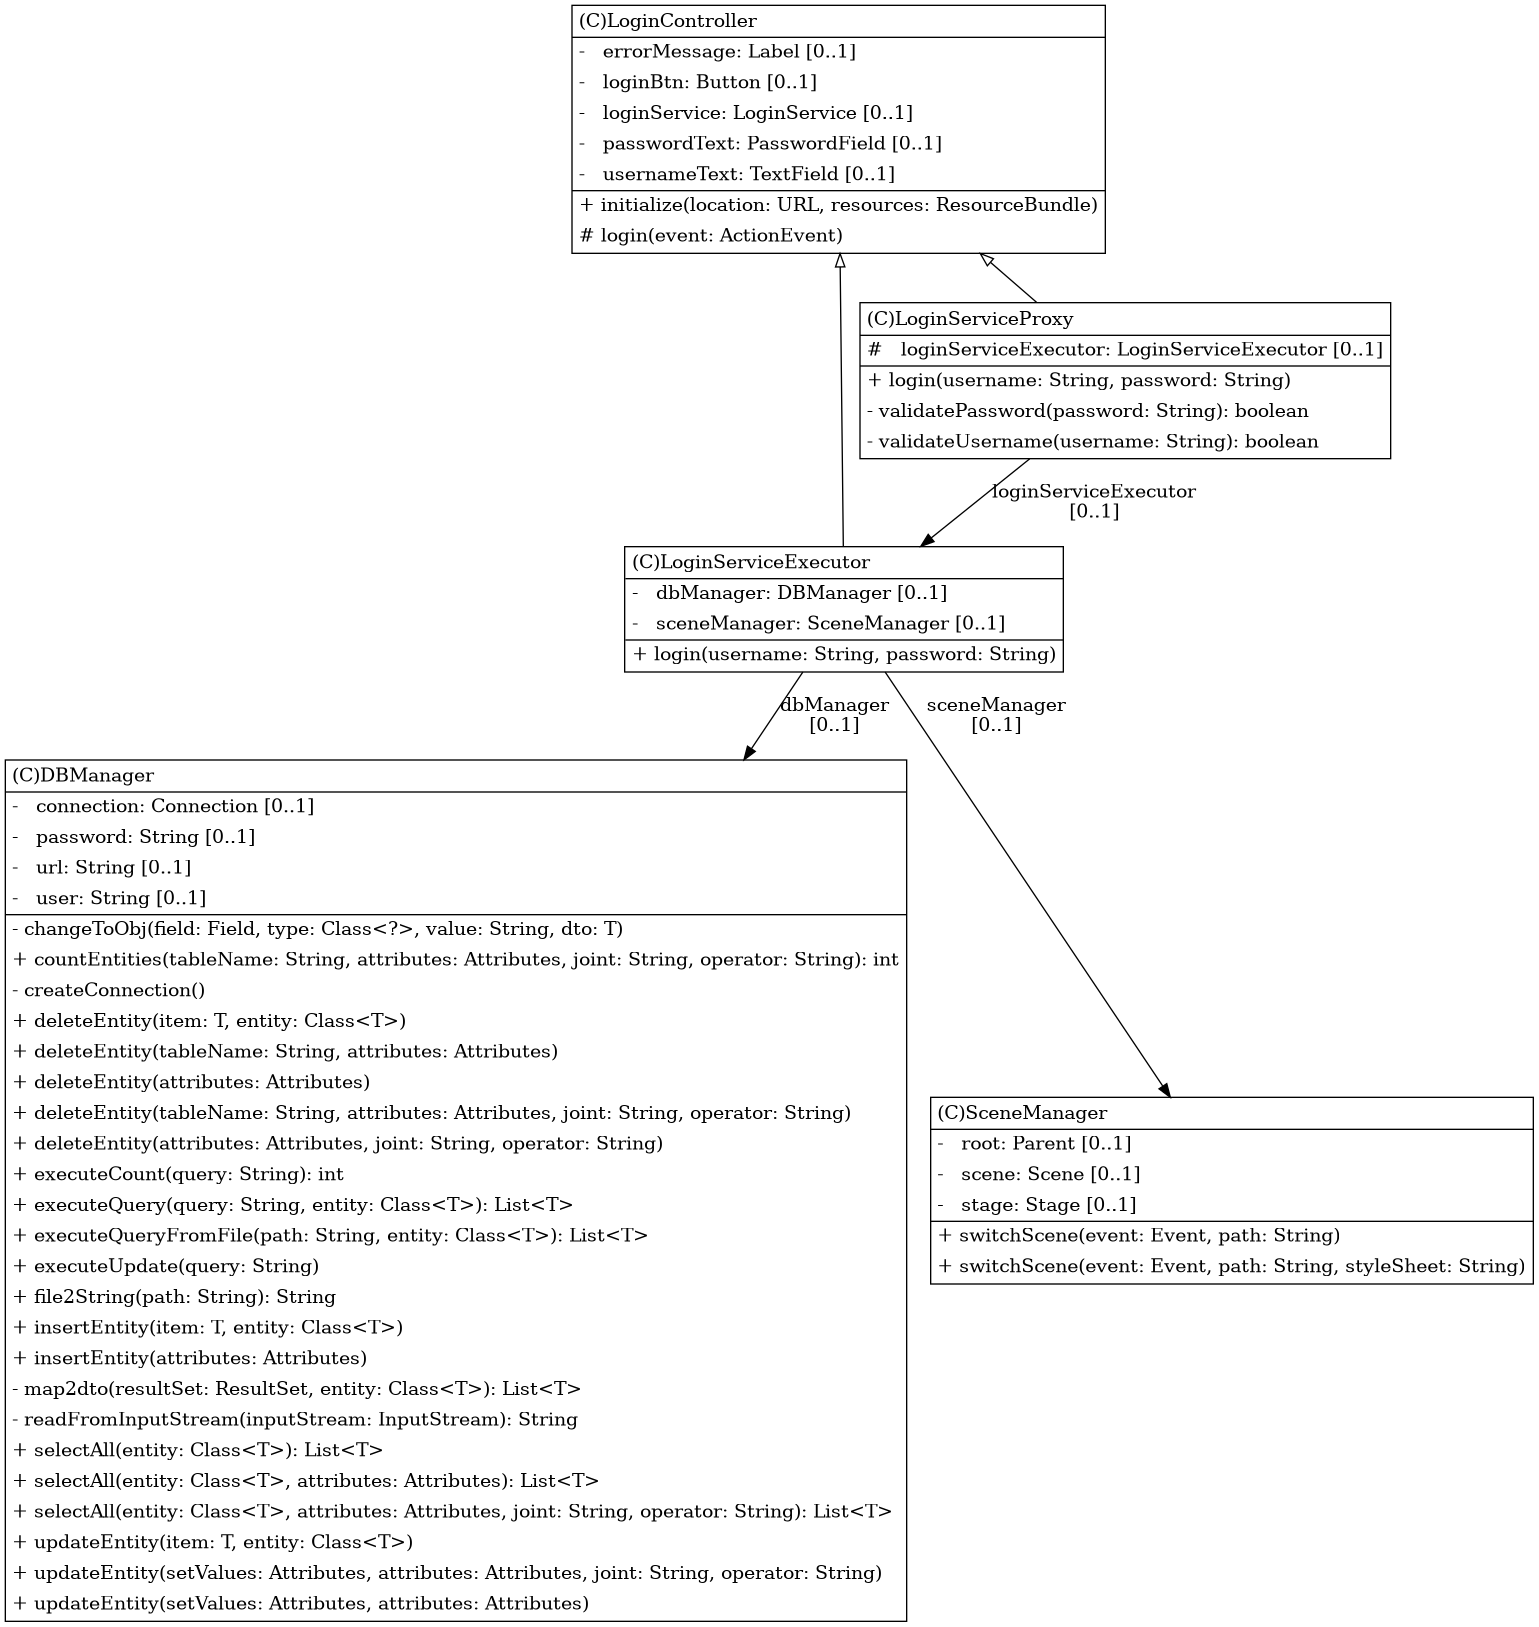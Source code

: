 @startuml

/' diagram meta data start
config=StructureConfiguration;
{
  "projectClassification": {
    "searchMode": "OpenProject", // OpenProject, AllProjects
    "includedProjects": "",
    "pathEndKeywords": "*.impl",
    "isClientPath": "",
    "isClientName": "",
    "isTestPath": "",
    "isTestName": "",
    "isMappingPath": "",
    "isMappingName": "",
    "isDataAccessPath": "",
    "isDataAccessName": "",
    "isDataStructurePath": "",
    "isDataStructureName": "",
    "isInterfaceStructuresPath": "",
    "isInterfaceStructuresName": "",
    "isEntryPointPath": "",
    "isEntryPointName": ""
  },
  "graphRestriction": {
    "classPackageExcludeFilter": "",
    "classPackageIncludeFilter": "",
    "classNameExcludeFilter": "",
    "classNameIncludeFilter": "",
    "methodNameExcludeFilter": "",
    "methodNameIncludeFilter": "",
    "removeByInheritance": "", // inheritance/annotation based filtering is done in a second step
    "removeByAnnotation": "",
    "removeByClassPackage": "", // cleanup the graph after inheritance/annotation based filtering is done
    "removeByClassName": "",
    "cutMappings": false,
    "cutEnum": true,
    "cutTests": true,
    "cutClient": true,
    "cutDataAccess": false,
    "cutInterfaceStructures": false,
    "cutDataStructures": false,
    "cutGetterAndSetter": true,
    "cutConstructors": true
  },
  "graphTraversal": {
    "forwardDepth": 3,
    "backwardDepth": 3,
    "classPackageExcludeFilter": "",
    "classPackageIncludeFilter": "",
    "classNameExcludeFilter": "",
    "classNameIncludeFilter": "",
    "methodNameExcludeFilter": "",
    "methodNameIncludeFilter": "",
    "hideMappings": false,
    "hideDataStructures": false,
    "hidePrivateMethods": true,
    "hideInterfaceCalls": true, // indirection: implementation -> interface (is hidden) -> implementation
    "onlyShowApplicationEntryPoints": false // root node is included
  },
  "details": {
    "aggregation": "GroupByClass", // ByClass, GroupByClass, None
    "showClassGenericTypes": true,
    "showMethods": true,
    "showMethodParameterNames": true,
    "showMethodParameterTypes": true,
    "showMethodReturnType": true,
    "showPackageLevels": 0,
    "showDetailedClassStructure": true
  },
  "rootClass": "cinematicketingsystem.modules.login.LoginController"
}
diagram meta data end '/



digraph g {
    rankdir="TB"
    splines=polyline
    

'nodes 
DBManager1640219081[
	label=<<TABLE BORDER="1" CELLBORDER="0" CELLPADDING="4" CELLSPACING="0">
<TR><TD ALIGN="LEFT" >(C)DBManager</TD></TR>
<HR/>
<TR><TD ALIGN="LEFT" >-   connection: Connection [0..1]</TD></TR>
<TR><TD ALIGN="LEFT" >-   password: String [0..1]</TD></TR>
<TR><TD ALIGN="LEFT" >-   url: String [0..1]</TD></TR>
<TR><TD ALIGN="LEFT" >-   user: String [0..1]</TD></TR>
<HR/>
<TR><TD ALIGN="LEFT" >- changeToObj(field: Field, type: Class&lt;?&gt;, value: String, dto: T)</TD></TR>
<TR><TD ALIGN="LEFT" >+ countEntities(tableName: String, attributes: Attributes, joint: String, operator: String): int</TD></TR>
<TR><TD ALIGN="LEFT" >- createConnection()</TD></TR>
<TR><TD ALIGN="LEFT" >+ deleteEntity(item: T, entity: Class&lt;T&gt;)</TD></TR>
<TR><TD ALIGN="LEFT" >+ deleteEntity(tableName: String, attributes: Attributes)</TD></TR>
<TR><TD ALIGN="LEFT" >+ deleteEntity(attributes: Attributes)</TD></TR>
<TR><TD ALIGN="LEFT" >+ deleteEntity(tableName: String, attributes: Attributes, joint: String, operator: String)</TD></TR>
<TR><TD ALIGN="LEFT" >+ deleteEntity(attributes: Attributes, joint: String, operator: String)</TD></TR>
<TR><TD ALIGN="LEFT" >+ executeCount(query: String): int</TD></TR>
<TR><TD ALIGN="LEFT" >+ executeQuery(query: String, entity: Class&lt;T&gt;): List&lt;T&gt;</TD></TR>
<TR><TD ALIGN="LEFT" >+ executeQueryFromFile(path: String, entity: Class&lt;T&gt;): List&lt;T&gt;</TD></TR>
<TR><TD ALIGN="LEFT" >+ executeUpdate(query: String)</TD></TR>
<TR><TD ALIGN="LEFT" >+ file2String(path: String): String</TD></TR>
<TR><TD ALIGN="LEFT" >+ insertEntity(item: T, entity: Class&lt;T&gt;)</TD></TR>
<TR><TD ALIGN="LEFT" >+ insertEntity(attributes: Attributes)</TD></TR>
<TR><TD ALIGN="LEFT" >- map2dto(resultSet: ResultSet, entity: Class&lt;T&gt;): List&lt;T&gt;</TD></TR>
<TR><TD ALIGN="LEFT" >- readFromInputStream(inputStream: InputStream): String</TD></TR>
<TR><TD ALIGN="LEFT" >+ selectAll(entity: Class&lt;T&gt;): List&lt;T&gt;</TD></TR>
<TR><TD ALIGN="LEFT" >+ selectAll(entity: Class&lt;T&gt;, attributes: Attributes): List&lt;T&gt;</TD></TR>
<TR><TD ALIGN="LEFT" >+ selectAll(entity: Class&lt;T&gt;, attributes: Attributes, joint: String, operator: String): List&lt;T&gt;</TD></TR>
<TR><TD ALIGN="LEFT" >+ updateEntity(item: T, entity: Class&lt;T&gt;)</TD></TR>
<TR><TD ALIGN="LEFT" >+ updateEntity(setValues: Attributes, attributes: Attributes, joint: String, operator: String)</TD></TR>
<TR><TD ALIGN="LEFT" >+ updateEntity(setValues: Attributes, attributes: Attributes)</TD></TR>
</TABLE>>
	style=filled
	margin=0
	shape=plaintext
	fillcolor="#FFFFFF"
];

LoginController694700488[
	label=<<TABLE BORDER="1" CELLBORDER="0" CELLPADDING="4" CELLSPACING="0">
<TR><TD ALIGN="LEFT" >(C)LoginController</TD></TR>
<HR/>
<TR><TD ALIGN="LEFT" >-   errorMessage: Label [0..1]</TD></TR>
<TR><TD ALIGN="LEFT" >-   loginBtn: Button [0..1]</TD></TR>
<TR><TD ALIGN="LEFT" >-   loginService: LoginService [0..1]</TD></TR>
<TR><TD ALIGN="LEFT" >-   passwordText: PasswordField [0..1]</TD></TR>
<TR><TD ALIGN="LEFT" >-   usernameText: TextField [0..1]</TD></TR>
<HR/>
<TR><TD ALIGN="LEFT" >+ initialize(location: URL, resources: ResourceBundle)</TD></TR>
<TR><TD ALIGN="LEFT" ># login(event: ActionEvent)</TD></TR>
</TABLE>>
	style=filled
	margin=0
	shape=plaintext
	fillcolor="#FFFFFF"
];

LoginServiceExecutor274373230[
	label=<<TABLE BORDER="1" CELLBORDER="0" CELLPADDING="4" CELLSPACING="0">
<TR><TD ALIGN="LEFT" >(C)LoginServiceExecutor</TD></TR>
<HR/>
<TR><TD ALIGN="LEFT" >-   dbManager: DBManager [0..1]</TD></TR>
<TR><TD ALIGN="LEFT" >-   sceneManager: SceneManager [0..1]</TD></TR>
<HR/>
<TR><TD ALIGN="LEFT" >+ login(username: String, password: String)</TD></TR>
</TABLE>>
	style=filled
	margin=0
	shape=plaintext
	fillcolor="#FFFFFF"
];

LoginServiceProxy274373230[
	label=<<TABLE BORDER="1" CELLBORDER="0" CELLPADDING="4" CELLSPACING="0">
<TR><TD ALIGN="LEFT" >(C)LoginServiceProxy</TD></TR>
<HR/>
<TR><TD ALIGN="LEFT" >#   loginServiceExecutor: LoginServiceExecutor [0..1]</TD></TR>
<HR/>
<TR><TD ALIGN="LEFT" >+ login(username: String, password: String)</TD></TR>
<TR><TD ALIGN="LEFT" >- validatePassword(password: String): boolean</TD></TR>
<TR><TD ALIGN="LEFT" >- validateUsername(username: String): boolean</TD></TR>
</TABLE>>
	style=filled
	margin=0
	shape=plaintext
	fillcolor="#FFFFFF"
];

SceneManager1640219081[
	label=<<TABLE BORDER="1" CELLBORDER="0" CELLPADDING="4" CELLSPACING="0">
<TR><TD ALIGN="LEFT" >(C)SceneManager</TD></TR>
<HR/>
<TR><TD ALIGN="LEFT" >-   root: Parent [0..1]</TD></TR>
<TR><TD ALIGN="LEFT" >-   scene: Scene [0..1]</TD></TR>
<TR><TD ALIGN="LEFT" >-   stage: Stage [0..1]</TD></TR>
<HR/>
<TR><TD ALIGN="LEFT" >+ switchScene(event: Event, path: String)</TD></TR>
<TR><TD ALIGN="LEFT" >+ switchScene(event: Event, path: String, styleSheet: String)</TD></TR>
</TABLE>>
	style=filled
	margin=0
	shape=plaintext
	fillcolor="#FFFFFF"
];

'edges    
LoginController694700488 -> LoginServiceExecutor274373230[arrowhead=none, arrowtail=empty, dir=both];
LoginController694700488 -> LoginServiceProxy274373230[arrowhead=none, arrowtail=empty, dir=both];
LoginServiceExecutor274373230 -> DBManager1640219081[label="dbManager
[0..1]"];
LoginServiceExecutor274373230 -> SceneManager1640219081[label="sceneManager
[0..1]"];
LoginServiceProxy274373230 -> LoginServiceExecutor274373230[label="loginServiceExecutor
[0..1]"];
    
}
@enduml